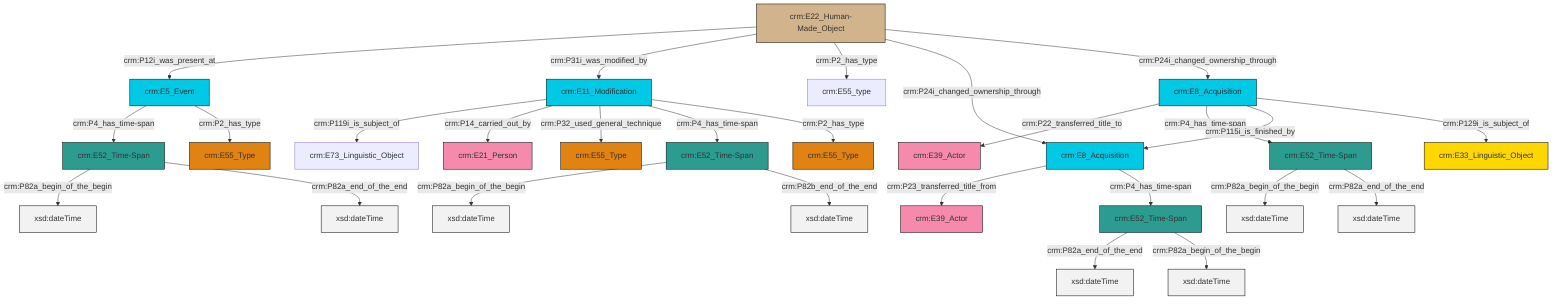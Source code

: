graph TD
classDef Literal fill:#f2f2f2,stroke:#000000;
classDef CRM_Entity fill:#FFFFFF,stroke:#000000;
classDef Temporal_Entity fill:#00C9E6, stroke:#000000;
classDef Type fill:#E18312, stroke:#000000;
classDef Time-Span fill:#2C9C91, stroke:#000000;
classDef Appellation fill:#FFEB7F, stroke:#000000;
classDef Place fill:#008836, stroke:#000000;
classDef Persistent_Item fill:#B266B2, stroke:#000000;
classDef Conceptual_Object fill:#FFD700, stroke:#000000;
classDef Physical_Thing fill:#D2B48C, stroke:#000000;
classDef Actor fill:#f58aad, stroke:#000000;
classDef PC_Classes fill:#4ce600, stroke:#000000;
classDef Multi fill:#cccccc,stroke:#000000;

0["crm:E52_Time-Span"]:::Time-Span -->|crm:P82a_begin_of_the_begin| 1[xsd:dateTime]:::Literal
9["crm:E52_Time-Span"]:::Time-Span -->|crm:P82a_begin_of_the_begin| 10[xsd:dateTime]:::Literal
11["crm:E5_Event"]:::Temporal_Entity -->|crm:P4_has_time-span| 9["crm:E52_Time-Span"]:::Time-Span
12["crm:E11_Modification"]:::Temporal_Entity -->|crm:P119i_is_subject_of| 13["crm:E73_Linguistic_Object"]:::Default
0["crm:E52_Time-Span"]:::Time-Span -->|crm:P82b_end_of_the_end| 16[xsd:dateTime]:::Literal
14["crm:E8_Acquisition"]:::Temporal_Entity -->|crm:P23_transferred_title_from| 7["crm:E39_Actor"]:::Actor
22["crm:E22_Human-Made_Object"]:::Physical_Thing -->|crm:P12i_was_present_at| 11["crm:E5_Event"]:::Temporal_Entity
22["crm:E22_Human-Made_Object"]:::Physical_Thing -->|crm:P31i_was_modified_by| 12["crm:E11_Modification"]:::Temporal_Entity
12["crm:E11_Modification"]:::Temporal_Entity -->|crm:P14_carried_out_by| 26["crm:E21_Person"]:::Actor
3["crm:E8_Acquisition"]:::Temporal_Entity -->|crm:P22_transferred_title_to| 27["crm:E39_Actor"]:::Actor
22["crm:E22_Human-Made_Object"]:::Physical_Thing -->|crm:P2_has_type| 29["crm:E55_type"]:::Default
22["crm:E22_Human-Made_Object"]:::Physical_Thing -->|crm:P24i_changed_ownership_through| 14["crm:E8_Acquisition"]:::Temporal_Entity
22["crm:E22_Human-Made_Object"]:::Physical_Thing -->|crm:P24i_changed_ownership_through| 3["crm:E8_Acquisition"]:::Temporal_Entity
3["crm:E8_Acquisition"]:::Temporal_Entity -->|crm:P4_has_time-span| 20["crm:E52_Time-Span"]:::Time-Span
11["crm:E5_Event"]:::Temporal_Entity -->|crm:P2_has_type| 18["crm:E55_Type"]:::Type
9["crm:E52_Time-Span"]:::Time-Span -->|crm:P82a_end_of_the_end| 34[xsd:dateTime]:::Literal
20["crm:E52_Time-Span"]:::Time-Span -->|crm:P82a_begin_of_the_begin| 35[xsd:dateTime]:::Literal
36["crm:E52_Time-Span"]:::Time-Span -->|crm:P82a_end_of_the_end| 37[xsd:dateTime]:::Literal
12["crm:E11_Modification"]:::Temporal_Entity -->|crm:P32_used_general_technique| 5["crm:E55_Type"]:::Type
20["crm:E52_Time-Span"]:::Time-Span -->|crm:P82a_end_of_the_end| 38[xsd:dateTime]:::Literal
36["crm:E52_Time-Span"]:::Time-Span -->|crm:P82a_begin_of_the_begin| 39[xsd:dateTime]:::Literal
3["crm:E8_Acquisition"]:::Temporal_Entity -->|crm:P115i_is_finished_by| 14["crm:E8_Acquisition"]:::Temporal_Entity
12["crm:E11_Modification"]:::Temporal_Entity -->|crm:P4_has_time-span| 0["crm:E52_Time-Span"]:::Time-Span
12["crm:E11_Modification"]:::Temporal_Entity -->|crm:P2_has_type| 42["crm:E55_Type"]:::Type
3["crm:E8_Acquisition"]:::Temporal_Entity -->|crm:P129i_is_subject_of| 24["crm:E33_Linguistic_Object"]:::Conceptual_Object
14["crm:E8_Acquisition"]:::Temporal_Entity -->|crm:P4_has_time-span| 36["crm:E52_Time-Span"]:::Time-Span